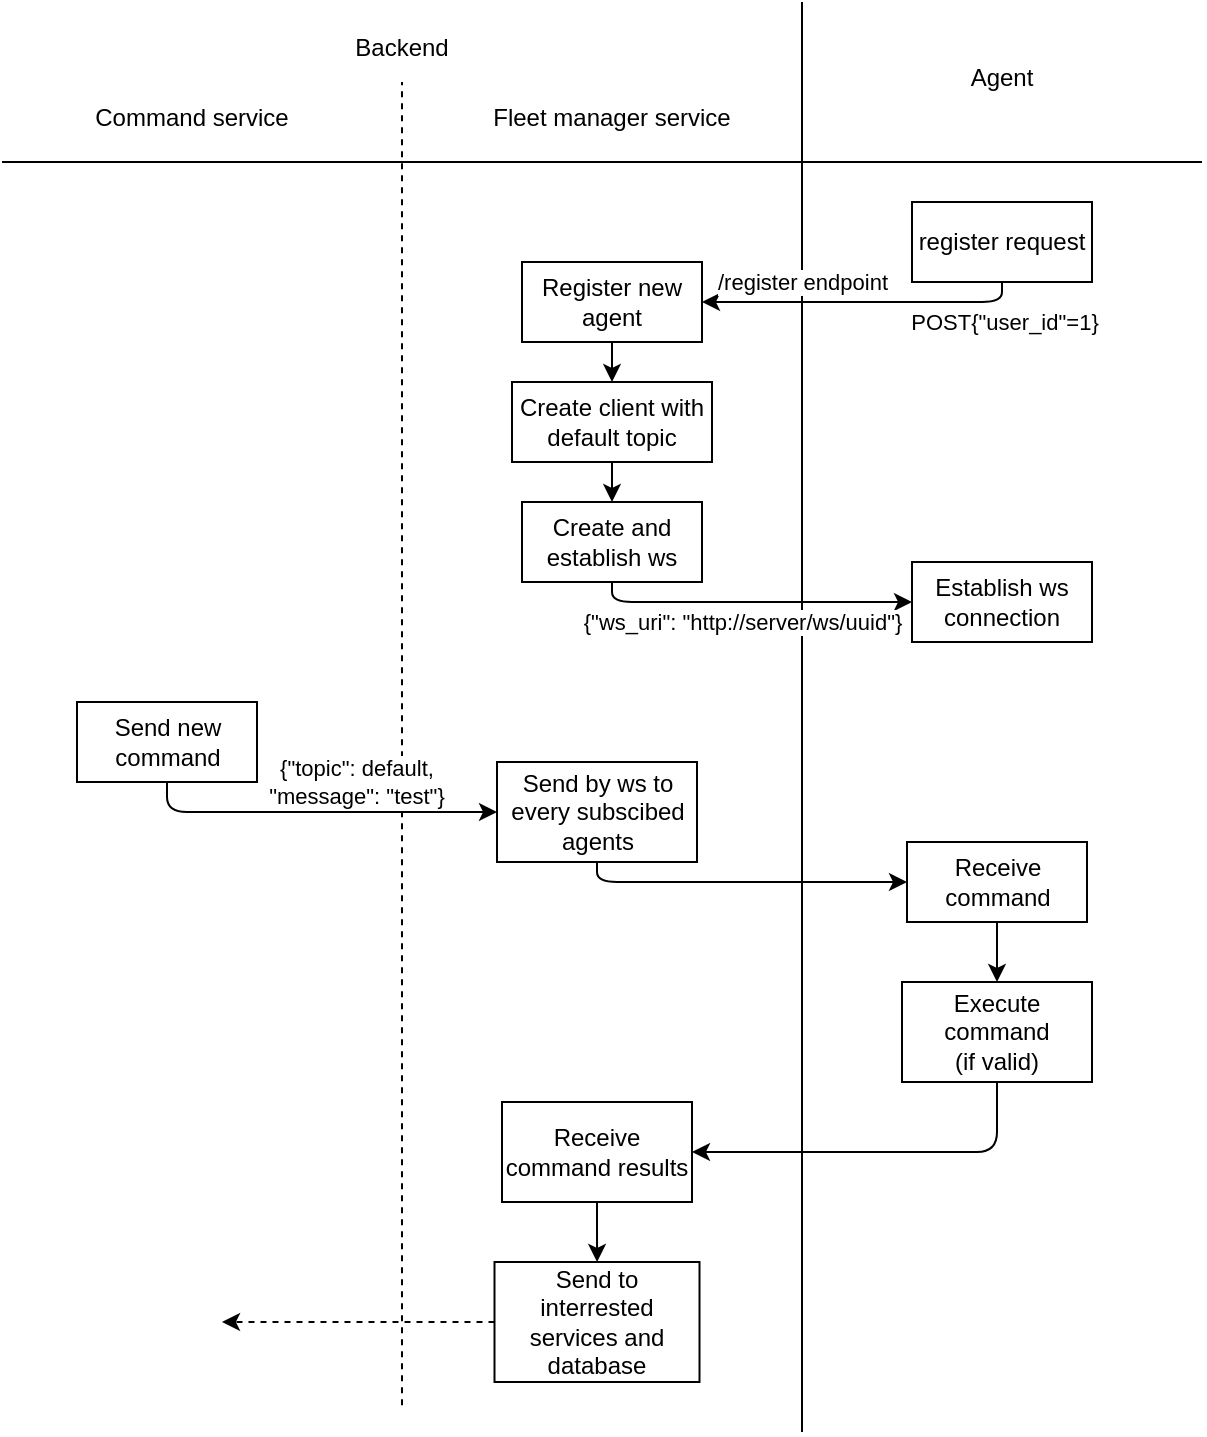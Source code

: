 <mxfile>
    <diagram id="rh36zpWhUk4oKrx1cccF" name="Page-1">
        <mxGraphModel dx="770" dy="353" grid="1" gridSize="10" guides="1" tooltips="1" connect="1" arrows="1" fold="1" page="1" pageScale="1" pageWidth="827" pageHeight="1169" background="none" math="0" shadow="0">
            <root>
                <mxCell id="0"/>
                <mxCell id="1" parent="0"/>
                <mxCell id="2" value="" style="endArrow=none;html=1;" parent="1" edge="1">
                    <mxGeometry width="50" height="50" relative="1" as="geometry">
                        <mxPoint x="440" y="715" as="sourcePoint"/>
                        <mxPoint x="440" as="targetPoint"/>
                    </mxGeometry>
                </mxCell>
                <mxCell id="3" value="Agent" style="text;html=1;strokeColor=none;fillColor=none;align=center;verticalAlign=middle;whiteSpace=wrap;rounded=0;" parent="1" vertex="1">
                    <mxGeometry x="510" y="20" width="60" height="35" as="geometry"/>
                </mxCell>
                <mxCell id="4" value="Backend" style="text;html=1;strokeColor=none;fillColor=none;align=center;verticalAlign=middle;whiteSpace=wrap;rounded=0;" parent="1" vertex="1">
                    <mxGeometry x="210" y="5" width="60" height="35" as="geometry"/>
                </mxCell>
                <mxCell id="5" value="Fleet manager service" style="text;html=1;strokeColor=none;fillColor=none;align=center;verticalAlign=middle;whiteSpace=wrap;rounded=0;" parent="1" vertex="1">
                    <mxGeometry x="280" y="40" width="130" height="35" as="geometry"/>
                </mxCell>
                <mxCell id="6" value="Command service" style="text;html=1;strokeColor=none;fillColor=none;align=center;verticalAlign=middle;whiteSpace=wrap;rounded=0;" parent="1" vertex="1">
                    <mxGeometry x="70" y="40" width="130" height="35" as="geometry"/>
                </mxCell>
                <mxCell id="7" value="" style="endArrow=none;dashed=1;html=1;entryX=0.5;entryY=1;entryDx=0;entryDy=0;" parent="1" target="4" edge="1">
                    <mxGeometry width="50" height="50" relative="1" as="geometry">
                        <mxPoint x="240" y="701.667" as="sourcePoint"/>
                        <mxPoint x="420" y="150" as="targetPoint"/>
                    </mxGeometry>
                </mxCell>
                <mxCell id="8" value="" style="endArrow=none;html=1;" parent="1" edge="1">
                    <mxGeometry width="50" height="50" relative="1" as="geometry">
                        <mxPoint x="40" y="80" as="sourcePoint"/>
                        <mxPoint x="640" y="80" as="targetPoint"/>
                    </mxGeometry>
                </mxCell>
                <mxCell id="9" value="" style="endArrow=classic;html=1;exitX=0.5;exitY=1;exitDx=0;exitDy=0;edgeStyle=orthogonalEdgeStyle;" parent="1" source="11" target="10" edge="1">
                    <mxGeometry width="50" height="50" relative="1" as="geometry">
                        <mxPoint x="350" y="160" as="sourcePoint"/>
                        <mxPoint x="570" y="210" as="targetPoint"/>
                    </mxGeometry>
                </mxCell>
                <mxCell id="12" value="POST{&quot;user_id&quot;=1}" style="edgeLabel;html=1;align=center;verticalAlign=middle;resizable=0;points=[];" parent="9" vertex="1" connectable="0">
                    <mxGeometry x="-0.082" relative="1" as="geometry">
                        <mxPoint x="64" y="10" as="offset"/>
                    </mxGeometry>
                </mxCell>
                <mxCell id="13" value="/register endpoint" style="edgeLabel;html=1;align=center;verticalAlign=middle;resizable=0;points=[];" parent="9" vertex="1" connectable="0">
                    <mxGeometry x="0.485" y="-1" relative="1" as="geometry">
                        <mxPoint x="9" y="-9" as="offset"/>
                    </mxGeometry>
                </mxCell>
                <mxCell id="15" style="edgeStyle=none;html=1;" parent="1" source="10" target="14" edge="1">
                    <mxGeometry relative="1" as="geometry"/>
                </mxCell>
                <mxCell id="10" value="Register new agent" style="rounded=0;whiteSpace=wrap;html=1;" parent="1" vertex="1">
                    <mxGeometry x="300" y="130" width="90" height="40" as="geometry"/>
                </mxCell>
                <mxCell id="11" value="register request" style="rounded=0;whiteSpace=wrap;html=1;" parent="1" vertex="1">
                    <mxGeometry x="495" y="100" width="90" height="40" as="geometry"/>
                </mxCell>
                <mxCell id="24" style="edgeStyle=orthogonalEdgeStyle;html=1;" parent="1" source="14" target="23" edge="1">
                    <mxGeometry relative="1" as="geometry"/>
                </mxCell>
                <mxCell id="14" value="Create client with default topic" style="rounded=0;whiteSpace=wrap;html=1;" parent="1" vertex="1">
                    <mxGeometry x="295" y="190" width="100" height="40" as="geometry"/>
                </mxCell>
                <mxCell id="17" style="edgeStyle=orthogonalEdgeStyle;html=1;exitX=0.5;exitY=1;exitDx=0;exitDy=0;" parent="1" source="16" target="18" edge="1">
                    <mxGeometry relative="1" as="geometry">
                        <mxPoint x="277.5" y="370.0" as="targetPoint"/>
                    </mxGeometry>
                </mxCell>
                <mxCell id="21" value="{&quot;topic&quot;: default,&lt;br&gt;&quot;message&quot;: &quot;test&quot;}" style="edgeLabel;html=1;align=center;verticalAlign=middle;resizable=0;points=[];" parent="17" vertex="1" connectable="0">
                    <mxGeometry x="-0.681" y="2" relative="1" as="geometry">
                        <mxPoint x="81" y="-13" as="offset"/>
                    </mxGeometry>
                </mxCell>
                <mxCell id="16" value="Send new command" style="rounded=0;whiteSpace=wrap;html=1;" parent="1" vertex="1">
                    <mxGeometry x="77.5" y="350" width="90" height="40" as="geometry"/>
                </mxCell>
                <mxCell id="20" style="edgeStyle=orthogonalEdgeStyle;html=1;exitX=0.5;exitY=1;exitDx=0;exitDy=0;" parent="1" source="18" target="19" edge="1">
                    <mxGeometry relative="1" as="geometry"/>
                </mxCell>
                <mxCell id="18" value="Send by ws to every subscibed agents&lt;br&gt;" style="rounded=0;whiteSpace=wrap;html=1;" parent="1" vertex="1">
                    <mxGeometry x="287.5" y="380" width="100" height="50" as="geometry"/>
                </mxCell>
                <mxCell id="29" value="" style="edgeStyle=orthogonalEdgeStyle;html=1;" parent="1" source="19" target="28" edge="1">
                    <mxGeometry relative="1" as="geometry"/>
                </mxCell>
                <mxCell id="19" value="Receive command" style="rounded=0;whiteSpace=wrap;html=1;" parent="1" vertex="1">
                    <mxGeometry x="492.5" y="420" width="90" height="40" as="geometry"/>
                </mxCell>
                <mxCell id="22" value="Establish ws connection" style="rounded=0;whiteSpace=wrap;html=1;" parent="1" vertex="1">
                    <mxGeometry x="495" y="280" width="90" height="40" as="geometry"/>
                </mxCell>
                <mxCell id="25" style="edgeStyle=orthogonalEdgeStyle;html=1;exitX=0.5;exitY=1;exitDx=0;exitDy=0;" parent="1" source="23" target="22" edge="1">
                    <mxGeometry relative="1" as="geometry"/>
                </mxCell>
                <mxCell id="27" value="{&quot;ws_uri&quot;: &quot;http://server/ws/uuid&quot;}" style="edgeLabel;html=1;align=center;verticalAlign=middle;resizable=0;points=[];" parent="25" vertex="1" connectable="0">
                    <mxGeometry x="-0.238" y="-2" relative="1" as="geometry">
                        <mxPoint x="14" y="8" as="offset"/>
                    </mxGeometry>
                </mxCell>
                <mxCell id="23" value="Create and establish ws" style="rounded=0;whiteSpace=wrap;html=1;" parent="1" vertex="1">
                    <mxGeometry x="300" y="250" width="90" height="40" as="geometry"/>
                </mxCell>
                <mxCell id="31" style="edgeStyle=orthogonalEdgeStyle;html=1;entryX=1;entryY=0.5;entryDx=0;entryDy=0;exitX=0.5;exitY=1;exitDx=0;exitDy=0;" parent="1" source="28" target="30" edge="1">
                    <mxGeometry relative="1" as="geometry"/>
                </mxCell>
                <mxCell id="28" value="Execute command&lt;br&gt;(if valid)" style="rounded=0;whiteSpace=wrap;html=1;" parent="1" vertex="1">
                    <mxGeometry x="490" y="490" width="95" height="50" as="geometry"/>
                </mxCell>
                <mxCell id="33" value="" style="edgeStyle=orthogonalEdgeStyle;html=1;" parent="1" source="30" target="32" edge="1">
                    <mxGeometry relative="1" as="geometry"/>
                </mxCell>
                <mxCell id="30" value="Receive command results" style="rounded=0;whiteSpace=wrap;html=1;" parent="1" vertex="1">
                    <mxGeometry x="290" y="550" width="95" height="50" as="geometry"/>
                </mxCell>
                <mxCell id="34" style="edgeStyle=orthogonalEdgeStyle;html=1;dashed=1;" parent="1" source="32" edge="1">
                    <mxGeometry relative="1" as="geometry">
                        <mxPoint x="150" y="660" as="targetPoint"/>
                    </mxGeometry>
                </mxCell>
                <mxCell id="32" value="Send to interrested services and database" style="rounded=0;whiteSpace=wrap;html=1;" parent="1" vertex="1">
                    <mxGeometry x="286.25" y="630" width="102.5" height="60" as="geometry"/>
                </mxCell>
            </root>
        </mxGraphModel>
    </diagram>
</mxfile>